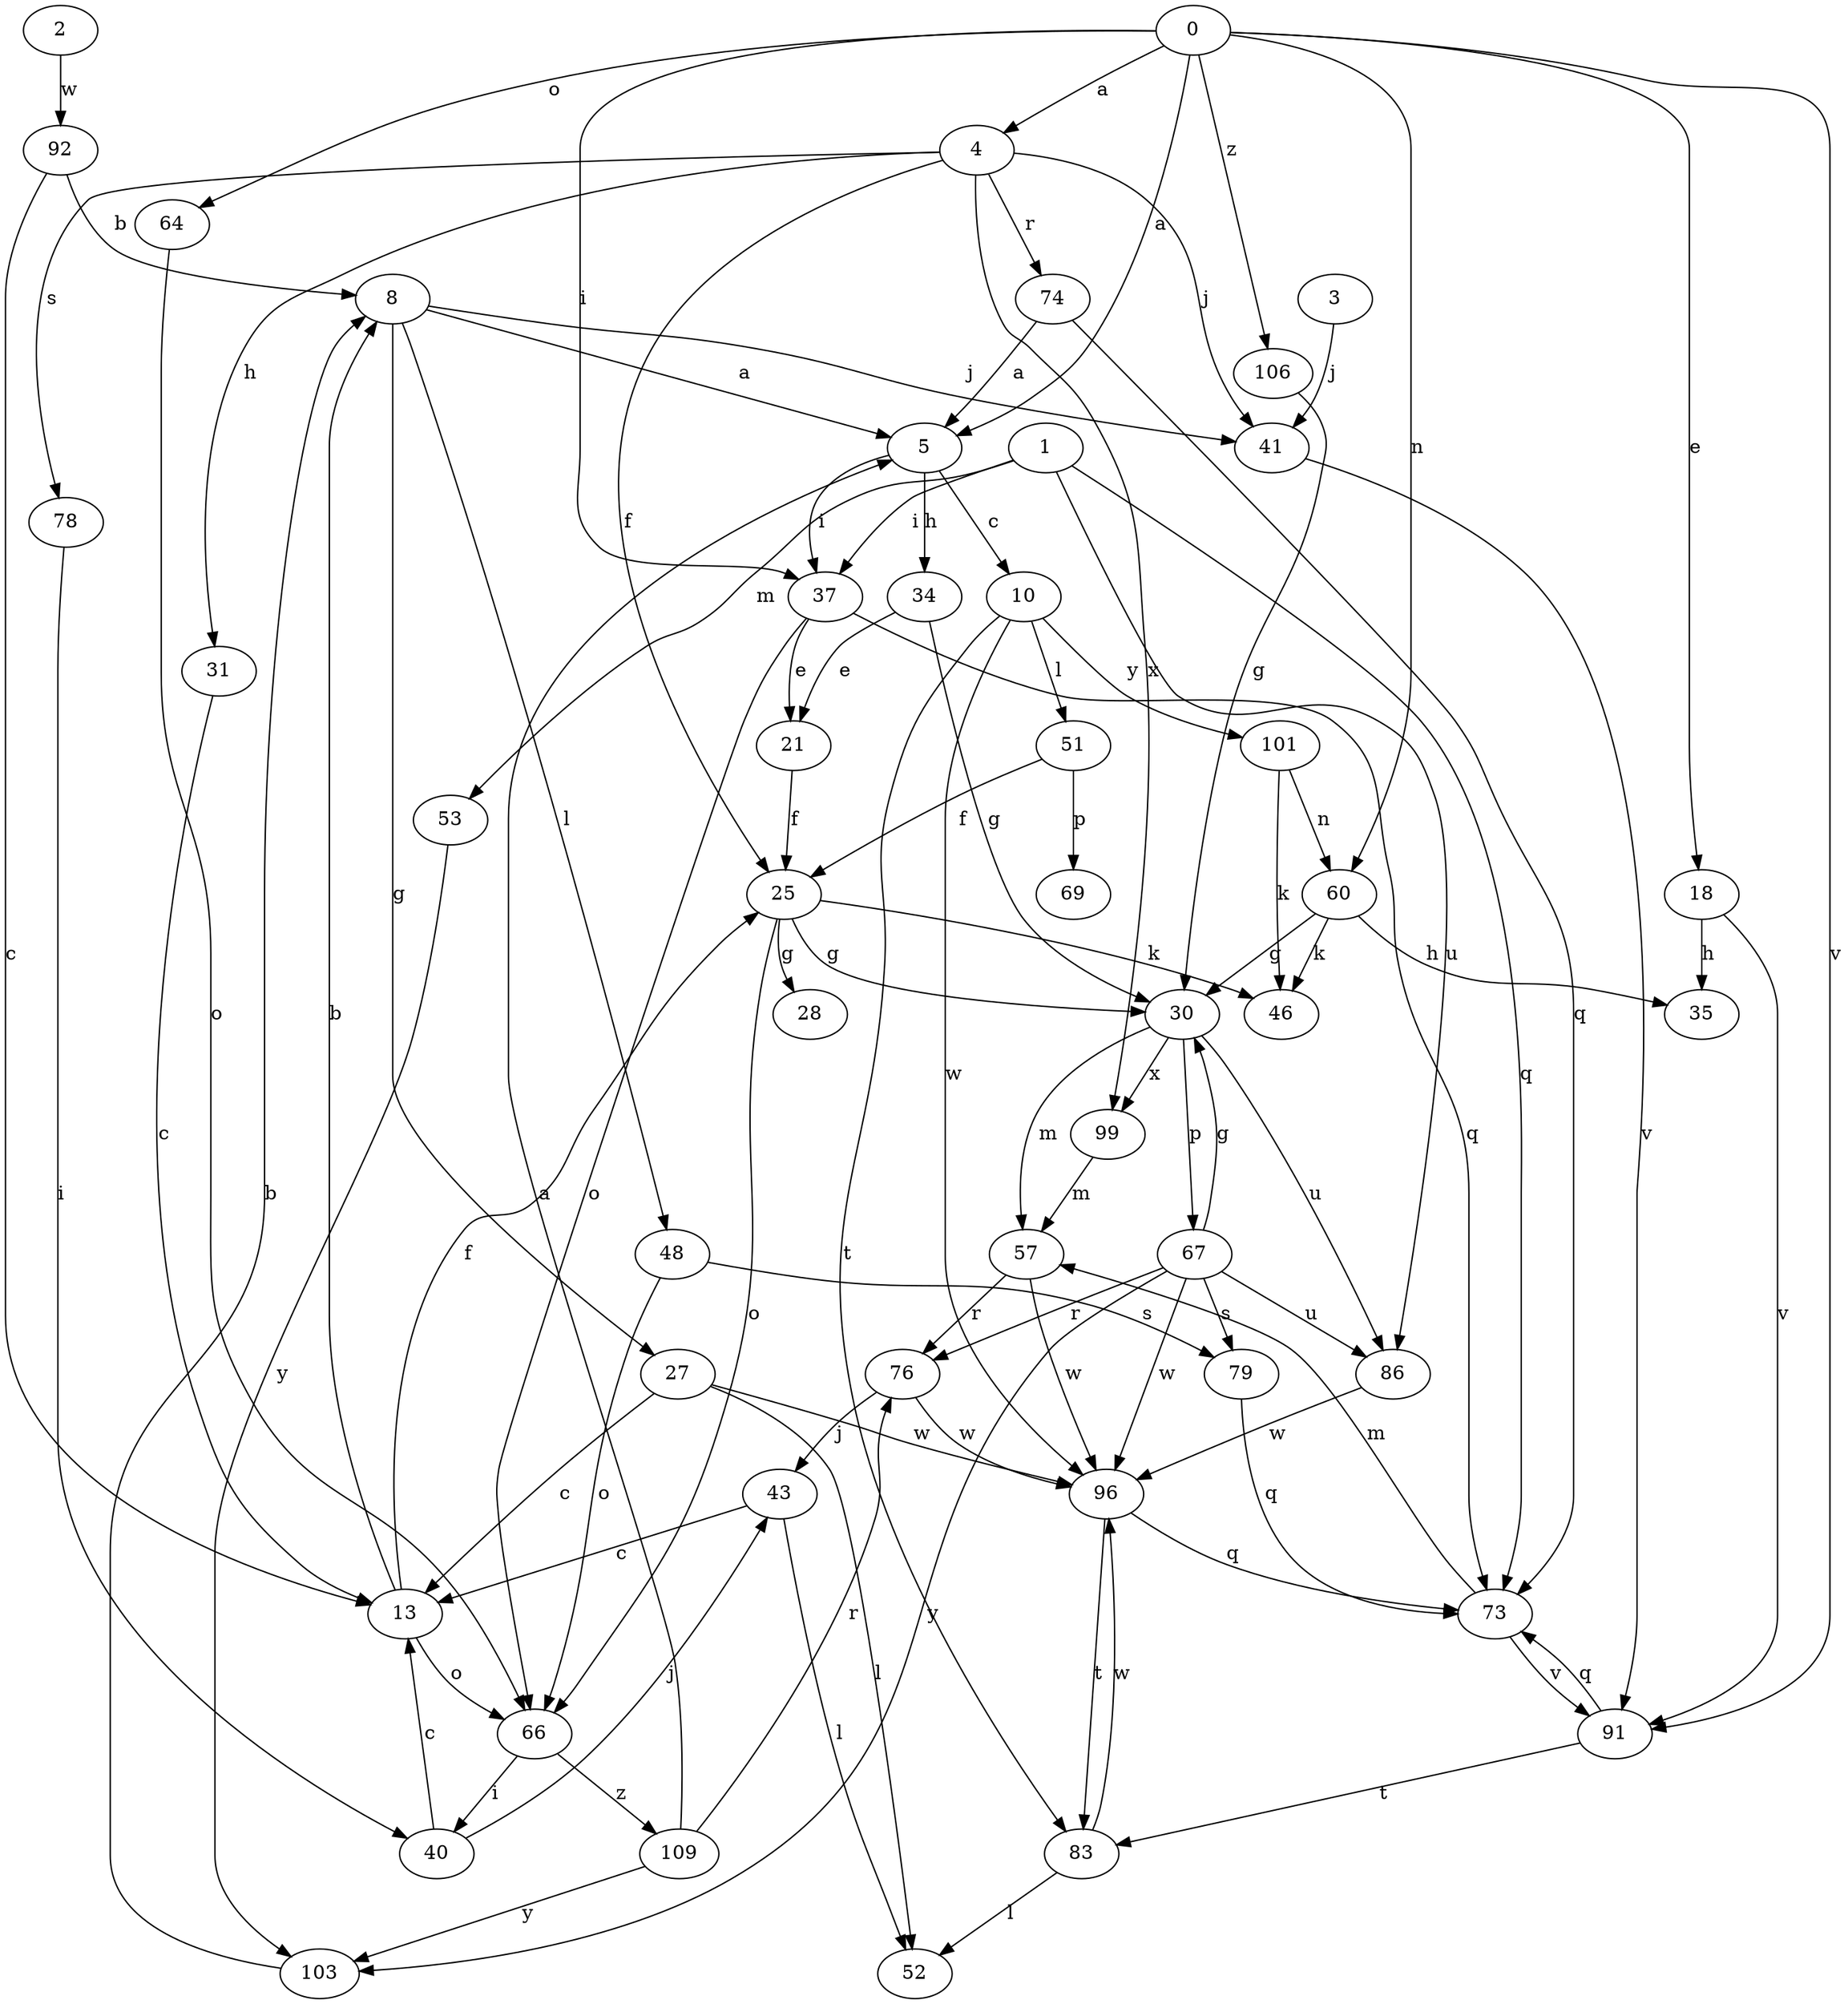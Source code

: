 strict digraph  {
2;
3;
4;
5;
8;
10;
13;
18;
21;
25;
27;
28;
30;
31;
34;
35;
37;
40;
0;
41;
43;
46;
48;
51;
52;
53;
57;
1;
60;
64;
66;
67;
69;
73;
74;
76;
78;
79;
83;
86;
91;
92;
96;
99;
101;
103;
106;
109;
2 -> 92  [label=w];
3 -> 41  [label=j];
4 -> 25  [label=f];
4 -> 31  [label=h];
4 -> 41  [label=j];
4 -> 74  [label=r];
4 -> 78  [label=s];
4 -> 99  [label=x];
5 -> 10  [label=c];
5 -> 34  [label=h];
5 -> 37  [label=i];
8 -> 5  [label=a];
8 -> 27  [label=g];
8 -> 41  [label=j];
8 -> 48  [label=l];
10 -> 51  [label=l];
10 -> 83  [label=t];
10 -> 96  [label=w];
10 -> 101  [label=y];
13 -> 8  [label=b];
13 -> 25  [label=f];
13 -> 66  [label=o];
18 -> 35  [label=h];
18 -> 91  [label=v];
21 -> 25  [label=f];
25 -> 28  [label=g];
25 -> 30  [label=g];
25 -> 46  [label=k];
25 -> 66  [label=o];
27 -> 13  [label=c];
27 -> 52  [label=l];
27 -> 96  [label=w];
30 -> 57  [label=m];
30 -> 67  [label=p];
30 -> 86  [label=u];
30 -> 99  [label=x];
31 -> 13  [label=c];
34 -> 21  [label=e];
34 -> 30  [label=g];
37 -> 21  [label=e];
37 -> 66  [label=o];
37 -> 73  [label=q];
40 -> 13  [label=c];
40 -> 43  [label=j];
0 -> 4  [label=a];
0 -> 5  [label=a];
0 -> 18  [label=e];
0 -> 37  [label=i];
0 -> 60  [label=n];
0 -> 64  [label=o];
0 -> 91  [label=v];
0 -> 106  [label=z];
41 -> 91  [label=v];
43 -> 13  [label=c];
43 -> 52  [label=l];
48 -> 66  [label=o];
48 -> 79  [label=s];
51 -> 25  [label=f];
51 -> 69  [label=p];
53 -> 103  [label=y];
57 -> 76  [label=r];
57 -> 96  [label=w];
1 -> 37  [label=i];
1 -> 53  [label=m];
1 -> 73  [label=q];
1 -> 86  [label=u];
60 -> 30  [label=g];
60 -> 35  [label=h];
60 -> 46  [label=k];
64 -> 66  [label=o];
66 -> 40  [label=i];
66 -> 109  [label=z];
67 -> 30  [label=g];
67 -> 76  [label=r];
67 -> 79  [label=s];
67 -> 86  [label=u];
67 -> 96  [label=w];
67 -> 103  [label=y];
73 -> 57  [label=m];
73 -> 91  [label=v];
74 -> 5  [label=a];
74 -> 73  [label=q];
76 -> 43  [label=j];
76 -> 96  [label=w];
78 -> 40  [label=i];
79 -> 73  [label=q];
83 -> 52  [label=l];
83 -> 96  [label=w];
86 -> 96  [label=w];
91 -> 73  [label=q];
91 -> 83  [label=t];
92 -> 8  [label=b];
92 -> 13  [label=c];
96 -> 73  [label=q];
96 -> 83  [label=t];
99 -> 57  [label=m];
101 -> 46  [label=k];
101 -> 60  [label=n];
103 -> 8  [label=b];
106 -> 30  [label=g];
109 -> 5  [label=a];
109 -> 76  [label=r];
109 -> 103  [label=y];
}
